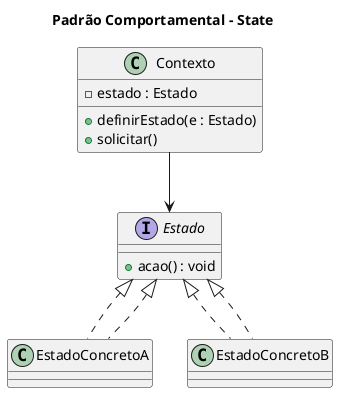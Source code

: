 @startuml
title Padrão Comportamental - State

interface Estado {
    +acao() : void
}

class EstadoConcretoA implements Estado
class EstadoConcretoB implements Estado

class Contexto {
    -estado : Estado
    +definirEstado(e : Estado)
    +solicitar()
}

Contexto --> Estado
Estado <|.. EstadoConcretoA
Estado <|.. EstadoConcretoB

@enduml
